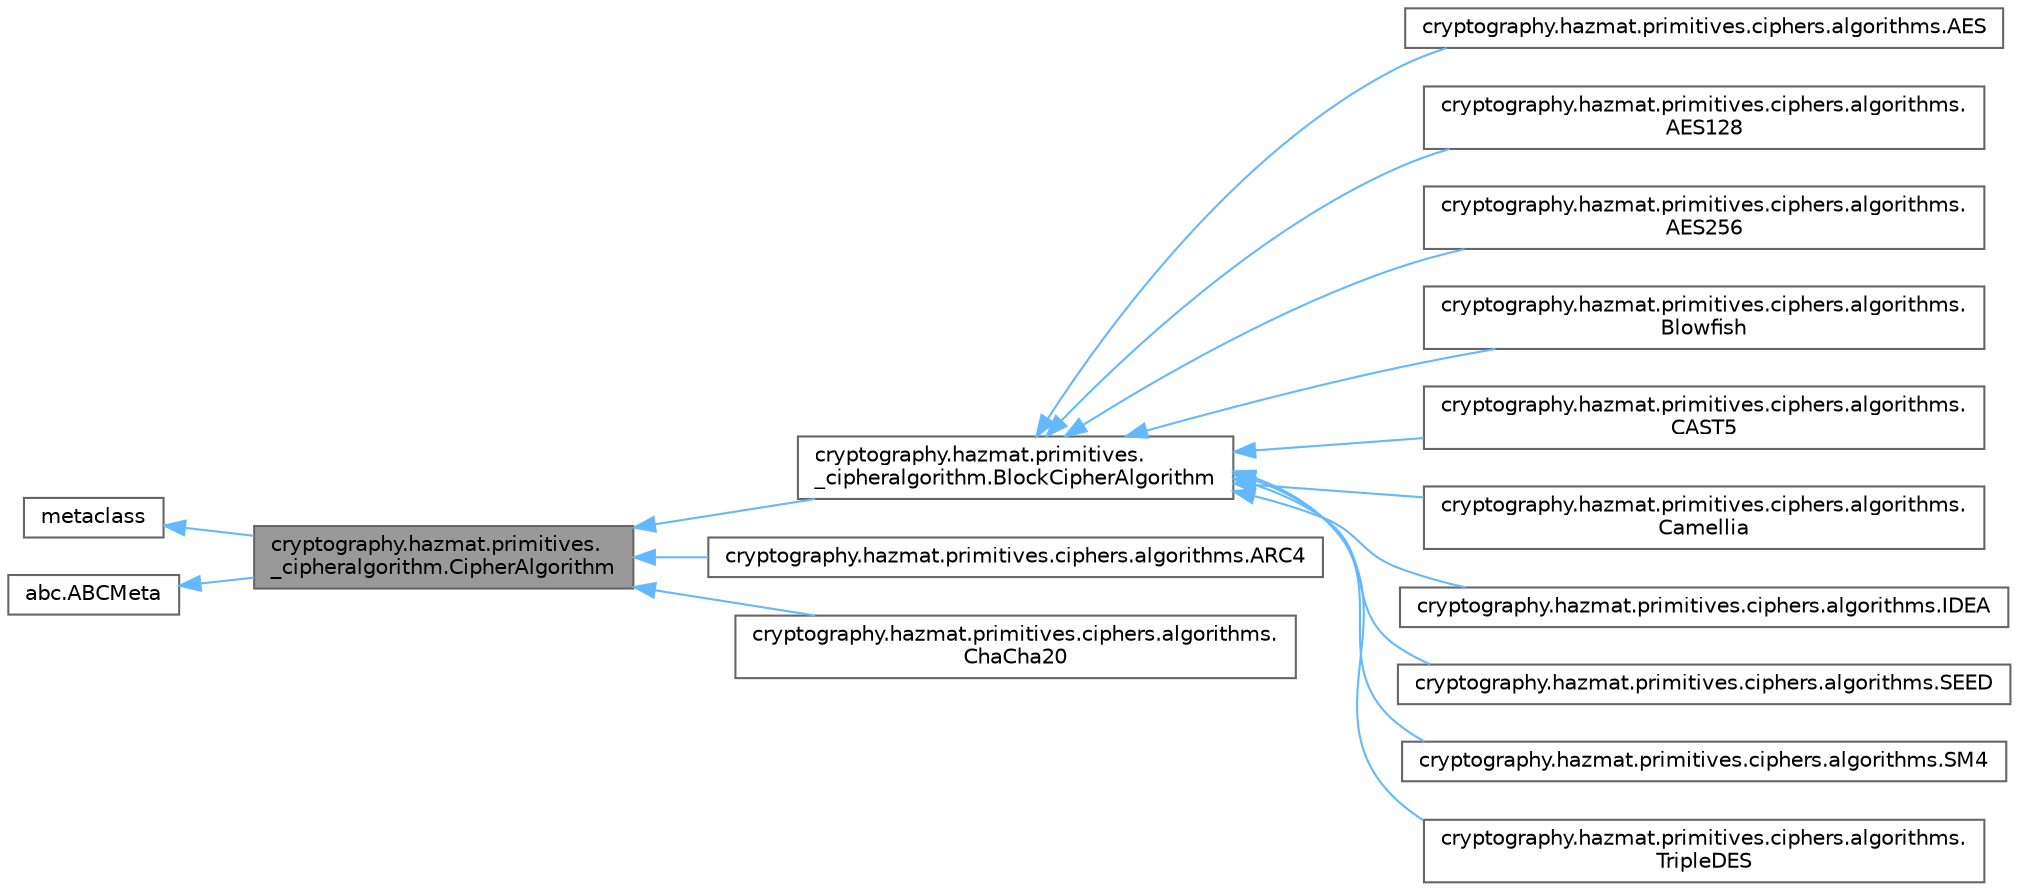 digraph "cryptography.hazmat.primitives._cipheralgorithm.CipherAlgorithm"
{
 // LATEX_PDF_SIZE
  bgcolor="transparent";
  edge [fontname=Helvetica,fontsize=10,labelfontname=Helvetica,labelfontsize=10];
  node [fontname=Helvetica,fontsize=10,shape=box,height=0.2,width=0.4];
  rankdir="LR";
  Node1 [id="Node000001",label="cryptography.hazmat.primitives.\l_cipheralgorithm.CipherAlgorithm",height=0.2,width=0.4,color="gray40", fillcolor="grey60", style="filled", fontcolor="black",tooltip=" "];
  Node2 -> Node1 [id="edge1_Node000001_Node000002",dir="back",color="steelblue1",style="solid",tooltip=" "];
  Node2 [id="Node000002",label="metaclass",height=0.2,width=0.4,color="gray40", fillcolor="white", style="filled",tooltip=" "];
  Node3 -> Node1 [id="edge2_Node000001_Node000003",dir="back",color="steelblue1",style="solid",tooltip=" "];
  Node3 [id="Node000003",label="abc.ABCMeta",height=0.2,width=0.4,color="gray40", fillcolor="white", style="filled",tooltip=" "];
  Node1 -> Node4 [id="edge3_Node000001_Node000004",dir="back",color="steelblue1",style="solid",tooltip=" "];
  Node4 [id="Node000004",label="cryptography.hazmat.primitives.\l_cipheralgorithm.BlockCipherAlgorithm",height=0.2,width=0.4,color="gray40", fillcolor="white", style="filled",URL="$classcryptography_1_1hazmat_1_1primitives_1_1__cipheralgorithm_1_1_block_cipher_algorithm.html",tooltip=" "];
  Node4 -> Node5 [id="edge4_Node000004_Node000005",dir="back",color="steelblue1",style="solid",tooltip=" "];
  Node5 [id="Node000005",label="cryptography.hazmat.primitives.ciphers.algorithms.AES",height=0.2,width=0.4,color="gray40", fillcolor="white", style="filled",URL="$classcryptography_1_1hazmat_1_1primitives_1_1ciphers_1_1algorithms_1_1_a_e_s.html",tooltip=" "];
  Node4 -> Node6 [id="edge5_Node000004_Node000006",dir="back",color="steelblue1",style="solid",tooltip=" "];
  Node6 [id="Node000006",label="cryptography.hazmat.primitives.ciphers.algorithms.\lAES128",height=0.2,width=0.4,color="gray40", fillcolor="white", style="filled",URL="$classcryptography_1_1hazmat_1_1primitives_1_1ciphers_1_1algorithms_1_1_a_e_s128.html",tooltip=" "];
  Node4 -> Node7 [id="edge6_Node000004_Node000007",dir="back",color="steelblue1",style="solid",tooltip=" "];
  Node7 [id="Node000007",label="cryptography.hazmat.primitives.ciphers.algorithms.\lAES256",height=0.2,width=0.4,color="gray40", fillcolor="white", style="filled",URL="$classcryptography_1_1hazmat_1_1primitives_1_1ciphers_1_1algorithms_1_1_a_e_s256.html",tooltip=" "];
  Node4 -> Node8 [id="edge7_Node000004_Node000008",dir="back",color="steelblue1",style="solid",tooltip=" "];
  Node8 [id="Node000008",label="cryptography.hazmat.primitives.ciphers.algorithms.\lBlowfish",height=0.2,width=0.4,color="gray40", fillcolor="white", style="filled",URL="$classcryptography_1_1hazmat_1_1primitives_1_1ciphers_1_1algorithms_1_1_blowfish.html",tooltip=" "];
  Node4 -> Node9 [id="edge8_Node000004_Node000009",dir="back",color="steelblue1",style="solid",tooltip=" "];
  Node9 [id="Node000009",label="cryptography.hazmat.primitives.ciphers.algorithms.\lCAST5",height=0.2,width=0.4,color="gray40", fillcolor="white", style="filled",URL="$classcryptography_1_1hazmat_1_1primitives_1_1ciphers_1_1algorithms_1_1_c_a_s_t5.html",tooltip=" "];
  Node4 -> Node10 [id="edge9_Node000004_Node000010",dir="back",color="steelblue1",style="solid",tooltip=" "];
  Node10 [id="Node000010",label="cryptography.hazmat.primitives.ciphers.algorithms.\lCamellia",height=0.2,width=0.4,color="gray40", fillcolor="white", style="filled",URL="$classcryptography_1_1hazmat_1_1primitives_1_1ciphers_1_1algorithms_1_1_camellia.html",tooltip=" "];
  Node4 -> Node11 [id="edge10_Node000004_Node000011",dir="back",color="steelblue1",style="solid",tooltip=" "];
  Node11 [id="Node000011",label="cryptography.hazmat.primitives.ciphers.algorithms.IDEA",height=0.2,width=0.4,color="gray40", fillcolor="white", style="filled",URL="$classcryptography_1_1hazmat_1_1primitives_1_1ciphers_1_1algorithms_1_1_i_d_e_a.html",tooltip=" "];
  Node4 -> Node12 [id="edge11_Node000004_Node000012",dir="back",color="steelblue1",style="solid",tooltip=" "];
  Node12 [id="Node000012",label="cryptography.hazmat.primitives.ciphers.algorithms.SEED",height=0.2,width=0.4,color="gray40", fillcolor="white", style="filled",URL="$classcryptography_1_1hazmat_1_1primitives_1_1ciphers_1_1algorithms_1_1_s_e_e_d.html",tooltip=" "];
  Node4 -> Node13 [id="edge12_Node000004_Node000013",dir="back",color="steelblue1",style="solid",tooltip=" "];
  Node13 [id="Node000013",label="cryptography.hazmat.primitives.ciphers.algorithms.SM4",height=0.2,width=0.4,color="gray40", fillcolor="white", style="filled",URL="$classcryptography_1_1hazmat_1_1primitives_1_1ciphers_1_1algorithms_1_1_s_m4.html",tooltip=" "];
  Node4 -> Node14 [id="edge13_Node000004_Node000014",dir="back",color="steelblue1",style="solid",tooltip=" "];
  Node14 [id="Node000014",label="cryptography.hazmat.primitives.ciphers.algorithms.\lTripleDES",height=0.2,width=0.4,color="gray40", fillcolor="white", style="filled",URL="$classcryptography_1_1hazmat_1_1primitives_1_1ciphers_1_1algorithms_1_1_triple_d_e_s.html",tooltip=" "];
  Node1 -> Node15 [id="edge14_Node000001_Node000015",dir="back",color="steelblue1",style="solid",tooltip=" "];
  Node15 [id="Node000015",label="cryptography.hazmat.primitives.ciphers.algorithms.ARC4",height=0.2,width=0.4,color="gray40", fillcolor="white", style="filled",URL="$classcryptography_1_1hazmat_1_1primitives_1_1ciphers_1_1algorithms_1_1_a_r_c4.html",tooltip=" "];
  Node1 -> Node16 [id="edge15_Node000001_Node000016",dir="back",color="steelblue1",style="solid",tooltip=" "];
  Node16 [id="Node000016",label="cryptography.hazmat.primitives.ciphers.algorithms.\lChaCha20",height=0.2,width=0.4,color="gray40", fillcolor="white", style="filled",URL="$classcryptography_1_1hazmat_1_1primitives_1_1ciphers_1_1algorithms_1_1_cha_cha20.html",tooltip=" "];
}
